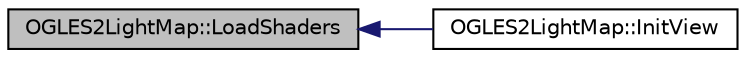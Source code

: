 digraph "OGLES2LightMap::LoadShaders"
{
  edge [fontname="Helvetica",fontsize="10",labelfontname="Helvetica",labelfontsize="10"];
  node [fontname="Helvetica",fontsize="10",shape=record];
  rankdir="LR";
  Node1 [label="OGLES2LightMap::LoadShaders",height=0.2,width=0.4,color="black", fillcolor="grey75", style="filled", fontcolor="black"];
  Node1 -> Node2 [dir="back",color="midnightblue",fontsize="10",style="solid"];
  Node2 [label="OGLES2LightMap::InitView",height=0.2,width=0.4,color="black", fillcolor="white", style="filled",URL="$class_o_g_l_e_s2_light_map.html#a19f23580c0a99c0ef9ba0db9f7c5c568"];
}

